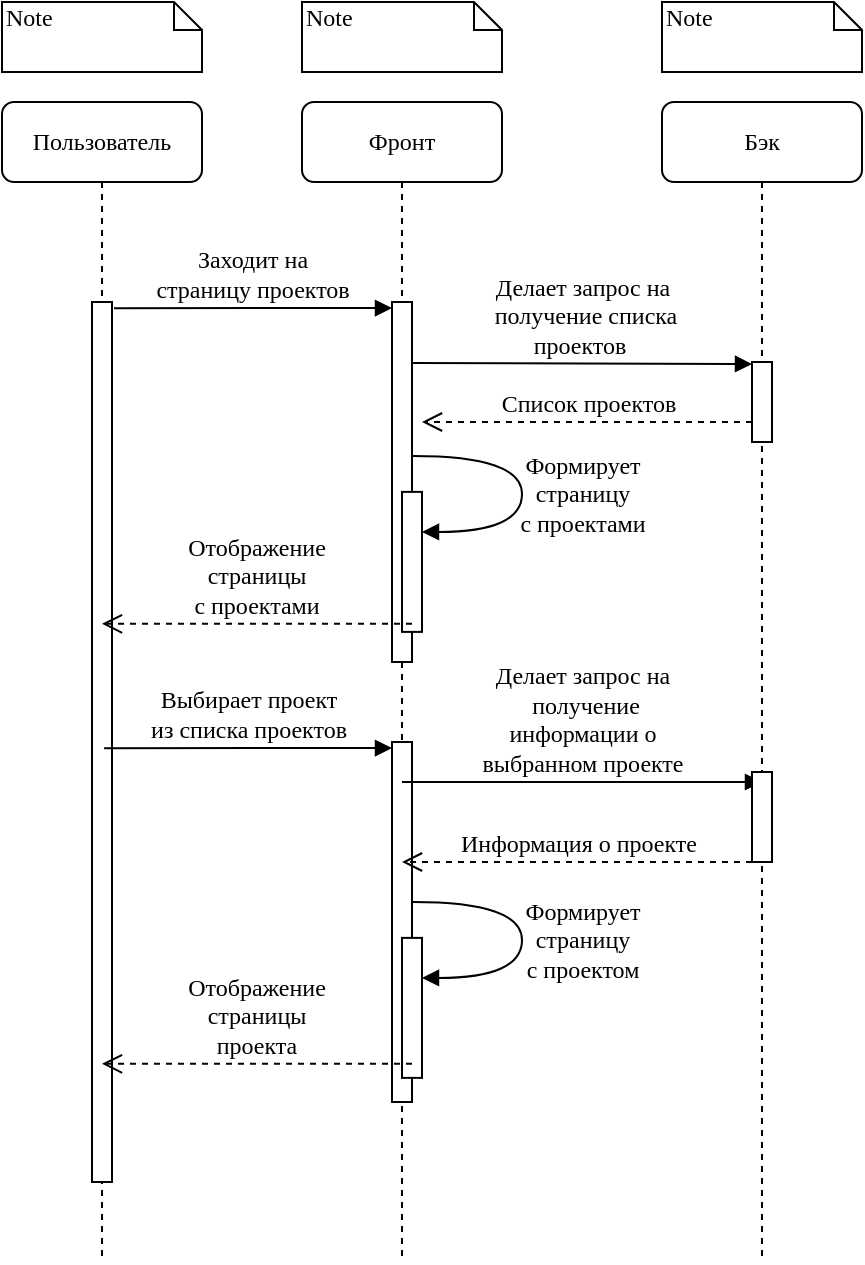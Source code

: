<mxfile version="20.5.3" type="device"><diagram name="Поиск пет-проекта" id="13e1069c-82ec-6db2-03f1-153e76fe0fe0"><mxGraphModel dx="-211" dy="584" grid="1" gridSize="10" guides="1" tooltips="1" connect="1" arrows="1" fold="1" page="1" pageScale="1" pageWidth="1100" pageHeight="850" background="none" math="0" shadow="0"><root><mxCell id="0"/><mxCell id="1" parent="0"/><mxCell id="qXLzJPqO6k0yyEGaFYcK-1" value="Пользователь" style="shape=umlLifeline;perimeter=lifelinePerimeter;whiteSpace=wrap;html=1;container=1;collapsible=0;recursiveResize=0;outlineConnect=0;rounded=1;shadow=0;comic=0;labelBackgroundColor=none;strokeWidth=1;fontFamily=Verdana;fontSize=12;align=center;" vertex="1" parent="1"><mxGeometry x="1180" y="70" width="100" height="580" as="geometry"/></mxCell><mxCell id="qXLzJPqO6k0yyEGaFYcK-2" value="" style="html=1;points=[];perimeter=orthogonalPerimeter;rounded=0;shadow=0;comic=0;labelBackgroundColor=none;strokeWidth=1;fontFamily=Verdana;fontSize=12;align=center;" vertex="1" parent="qXLzJPqO6k0yyEGaFYcK-1"><mxGeometry x="45" y="100" width="10" height="440" as="geometry"/></mxCell><mxCell id="qXLzJPqO6k0yyEGaFYcK-3" value="Note" style="shape=note;whiteSpace=wrap;html=1;size=14;verticalAlign=top;align=left;spacingTop=-6;rounded=0;shadow=0;comic=0;labelBackgroundColor=none;strokeWidth=1;fontFamily=Verdana;fontSize=12" vertex="1" parent="1"><mxGeometry x="1180" y="20" width="100" height="35" as="geometry"/></mxCell><mxCell id="qXLzJPqO6k0yyEGaFYcK-4" value="Фронт" style="shape=umlLifeline;perimeter=lifelinePerimeter;whiteSpace=wrap;html=1;container=1;collapsible=0;recursiveResize=0;outlineConnect=0;rounded=1;shadow=0;comic=0;labelBackgroundColor=none;strokeWidth=1;fontFamily=Verdana;fontSize=12;align=center;" vertex="1" parent="1"><mxGeometry x="1330" y="70" width="100" height="580" as="geometry"/></mxCell><mxCell id="qXLzJPqO6k0yyEGaFYcK-5" value="" style="html=1;points=[];perimeter=orthogonalPerimeter;rounded=0;shadow=0;comic=0;labelBackgroundColor=none;strokeWidth=1;fontFamily=Verdana;fontSize=12;align=center;" vertex="1" parent="qXLzJPqO6k0yyEGaFYcK-4"><mxGeometry x="45" y="100" width="10" height="180" as="geometry"/></mxCell><mxCell id="qXLzJPqO6k0yyEGaFYcK-11" value="" style="html=1;points=[];perimeter=orthogonalPerimeter;rounded=0;shadow=0;comic=0;labelBackgroundColor=none;strokeWidth=1;fontFamily=Verdana;fontSize=12;align=center;" vertex="1" parent="qXLzJPqO6k0yyEGaFYcK-4"><mxGeometry x="50" y="194.94" width="10" height="70" as="geometry"/></mxCell><mxCell id="qXLzJPqO6k0yyEGaFYcK-12" value="Формирует &lt;br&gt;страницу &lt;br&gt;с проектами" style="html=1;verticalAlign=bottom;endArrow=block;labelBackgroundColor=none;fontFamily=Verdana;fontSize=12;elbow=vertical;edgeStyle=orthogonalEdgeStyle;curved=1;entryX=1;entryY=0.286;entryPerimeter=0;exitX=1.038;exitY=0.345;exitPerimeter=0;" edge="1" parent="qXLzJPqO6k0yyEGaFYcK-4" target="qXLzJPqO6k0yyEGaFYcK-11"><mxGeometry x="0.299" y="30" relative="1" as="geometry"><mxPoint x="55.38" y="177.04" as="sourcePoint"/><mxPoint x="55" y="124.94" as="targetPoint"/><Array as="points"><mxPoint x="110" y="176.94"/><mxPoint x="110" y="214.94"/></Array><mxPoint x="30" y="-25" as="offset"/></mxGeometry></mxCell><mxCell id="qXLzJPqO6k0yyEGaFYcK-17" value="Отображение &lt;br&gt;страницы &lt;br&gt;с проектами" style="html=1;verticalAlign=bottom;endArrow=open;dashed=1;endSize=8;labelBackgroundColor=none;fontFamily=Verdana;fontSize=12;edgeStyle=elbowEdgeStyle;elbow=vertical;" edge="1" parent="qXLzJPqO6k0yyEGaFYcK-4"><mxGeometry relative="1" as="geometry"><mxPoint x="-100" y="260" as="targetPoint"/><Array as="points"><mxPoint x="-7.283e-14" y="260.89"/><mxPoint x="30.0" y="260.89"/></Array><mxPoint x="55.0" y="260.89" as="sourcePoint"/></mxGeometry></mxCell><mxCell id="qXLzJPqO6k0yyEGaFYcK-26" value="" style="html=1;points=[];perimeter=orthogonalPerimeter;rounded=0;shadow=0;comic=0;labelBackgroundColor=none;strokeWidth=1;fontFamily=Verdana;fontSize=12;align=center;" vertex="1" parent="qXLzJPqO6k0yyEGaFYcK-4"><mxGeometry x="45" y="320" width="10" height="180" as="geometry"/></mxCell><mxCell id="qXLzJPqO6k0yyEGaFYcK-27" value="Выбирает проект &lt;br&gt;из списка проектов" style="html=1;verticalAlign=bottom;endArrow=block;labelBackgroundColor=none;fontFamily=Verdana;fontSize=12;edgeStyle=elbowEdgeStyle;elbow=vertical;exitX=1.103;exitY=0.007;exitDx=0;exitDy=0;exitPerimeter=0;" edge="1" parent="qXLzJPqO6k0yyEGaFYcK-4" target="qXLzJPqO6k0yyEGaFYcK-26"><mxGeometry relative="1" as="geometry"><mxPoint x="-98.97" y="323.08" as="sourcePoint"/><mxPoint x="25" y="300" as="targetPoint"/></mxGeometry></mxCell><mxCell id="qXLzJPqO6k0yyEGaFYcK-31" value="" style="html=1;points=[];perimeter=orthogonalPerimeter;rounded=0;shadow=0;comic=0;labelBackgroundColor=none;strokeWidth=1;fontFamily=Verdana;fontSize=12;align=center;" vertex="1" parent="qXLzJPqO6k0yyEGaFYcK-4"><mxGeometry x="50" y="417.94" width="10" height="70" as="geometry"/></mxCell><mxCell id="qXLzJPqO6k0yyEGaFYcK-32" value="Формирует &lt;br&gt;страницу &lt;br&gt;с проектом" style="html=1;verticalAlign=bottom;endArrow=block;labelBackgroundColor=none;fontFamily=Verdana;fontSize=12;elbow=vertical;edgeStyle=orthogonalEdgeStyle;curved=1;entryX=1;entryY=0.286;entryPerimeter=0;exitX=1.038;exitY=0.345;exitPerimeter=0;" edge="1" parent="qXLzJPqO6k0yyEGaFYcK-4" target="qXLzJPqO6k0yyEGaFYcK-31"><mxGeometry x="0.299" y="30" relative="1" as="geometry"><mxPoint x="55.38" y="400.04" as="sourcePoint"/><mxPoint x="-1275" y="277.94" as="targetPoint"/><Array as="points"><mxPoint x="110" y="399.94"/><mxPoint x="110" y="437.94"/></Array><mxPoint x="30" y="-25" as="offset"/></mxGeometry></mxCell><mxCell id="qXLzJPqO6k0yyEGaFYcK-33" value="Отображение &lt;br&gt;страницы &lt;br&gt;проекта" style="html=1;verticalAlign=bottom;endArrow=open;dashed=1;endSize=8;labelBackgroundColor=none;fontFamily=Verdana;fontSize=12;edgeStyle=elbowEdgeStyle;elbow=vertical;" edge="1" parent="qXLzJPqO6k0yyEGaFYcK-4"><mxGeometry relative="1" as="geometry"><mxPoint x="-100" y="480" as="targetPoint"/><Array as="points"><mxPoint y="480.89"/><mxPoint x="30" y="480.89"/></Array><mxPoint x="55" y="480.89" as="sourcePoint"/></mxGeometry></mxCell><mxCell id="qXLzJPqO6k0yyEGaFYcK-6" value="Note" style="shape=note;whiteSpace=wrap;html=1;size=14;verticalAlign=top;align=left;spacingTop=-6;rounded=0;shadow=0;comic=0;labelBackgroundColor=none;strokeWidth=1;fontFamily=Verdana;fontSize=12" vertex="1" parent="1"><mxGeometry x="1330" y="20" width="100" height="35" as="geometry"/></mxCell><mxCell id="qXLzJPqO6k0yyEGaFYcK-7" value="Бэк" style="shape=umlLifeline;perimeter=lifelinePerimeter;whiteSpace=wrap;html=1;container=1;collapsible=0;recursiveResize=0;outlineConnect=0;rounded=1;shadow=0;comic=0;labelBackgroundColor=none;strokeWidth=1;fontFamily=Verdana;fontSize=12;align=center;" vertex="1" parent="1"><mxGeometry x="1510" y="70" width="100" height="580" as="geometry"/></mxCell><mxCell id="qXLzJPqO6k0yyEGaFYcK-14" value="" style="html=1;points=[];perimeter=orthogonalPerimeter;rounded=0;shadow=0;comic=0;labelBackgroundColor=none;strokeWidth=1;fontFamily=Verdana;fontSize=12;align=center;" vertex="1" parent="qXLzJPqO6k0yyEGaFYcK-7"><mxGeometry x="45" y="130" width="10" height="40" as="geometry"/></mxCell><mxCell id="qXLzJPqO6k0yyEGaFYcK-29" value="Делает запрос на&lt;br&gt;&amp;nbsp;получение &lt;br&gt;информации о &lt;br&gt;выбранном проекте" style="html=1;verticalAlign=bottom;endArrow=block;labelBackgroundColor=none;fontFamily=Verdana;fontSize=12;edgeStyle=elbowEdgeStyle;elbow=vertical;" edge="1" parent="qXLzJPqO6k0yyEGaFYcK-7"><mxGeometry relative="1" as="geometry"><mxPoint x="-130" y="340" as="sourcePoint"/><mxPoint x="50" y="340.45" as="targetPoint"/></mxGeometry></mxCell><mxCell id="qXLzJPqO6k0yyEGaFYcK-28" value="" style="html=1;points=[];perimeter=orthogonalPerimeter;rounded=0;shadow=0;comic=0;labelBackgroundColor=none;strokeWidth=1;fontFamily=Verdana;fontSize=12;align=center;" vertex="1" parent="qXLzJPqO6k0yyEGaFYcK-7"><mxGeometry x="45" y="335" width="10" height="45" as="geometry"/></mxCell><mxCell id="qXLzJPqO6k0yyEGaFYcK-9" value="Note" style="shape=note;whiteSpace=wrap;html=1;size=14;verticalAlign=top;align=left;spacingTop=-6;rounded=0;shadow=0;comic=0;labelBackgroundColor=none;strokeWidth=1;fontFamily=Verdana;fontSize=12" vertex="1" parent="1"><mxGeometry x="1510" y="20" width="100" height="35" as="geometry"/></mxCell><mxCell id="qXLzJPqO6k0yyEGaFYcK-10" value="Заходит на &lt;br&gt;страницу проектов" style="html=1;verticalAlign=bottom;endArrow=block;labelBackgroundColor=none;fontFamily=Verdana;fontSize=12;edgeStyle=elbowEdgeStyle;elbow=vertical;exitX=1.103;exitY=0.007;exitDx=0;exitDy=0;exitPerimeter=0;" edge="1" parent="1" source="qXLzJPqO6k0yyEGaFYcK-2" target="qXLzJPqO6k0yyEGaFYcK-5"><mxGeometry relative="1" as="geometry"><mxPoint x="1230" y="150.286" as="sourcePoint"/><mxPoint x="1360" y="150" as="targetPoint"/></mxGeometry></mxCell><mxCell id="qXLzJPqO6k0yyEGaFYcK-13" value="Делает запрос на&lt;br&gt;&amp;nbsp;получение списка&lt;br&gt;проектов&amp;nbsp;" style="html=1;verticalAlign=bottom;endArrow=block;labelBackgroundColor=none;fontFamily=Verdana;fontSize=12;edgeStyle=elbowEdgeStyle;elbow=vertical;exitX=1.103;exitY=0.007;exitDx=0;exitDy=0;exitPerimeter=0;" edge="1" parent="1"><mxGeometry relative="1" as="geometry"><mxPoint x="1385.0" y="200.55" as="sourcePoint"/><mxPoint x="1555" y="201" as="targetPoint"/></mxGeometry></mxCell><mxCell id="qXLzJPqO6k0yyEGaFYcK-15" value="Список проектов" style="html=1;verticalAlign=bottom;endArrow=open;dashed=1;endSize=8;labelBackgroundColor=none;fontFamily=Verdana;fontSize=12;edgeStyle=elbowEdgeStyle;elbow=vertical;" edge="1" parent="1" source="qXLzJPqO6k0yyEGaFYcK-14"><mxGeometry relative="1" as="geometry"><mxPoint x="1390" y="230" as="targetPoint"/><Array as="points"><mxPoint x="1500" y="230"/><mxPoint x="1530" y="230"/></Array></mxGeometry></mxCell><mxCell id="qXLzJPqO6k0yyEGaFYcK-30" value="Информация о проекте" style="html=1;verticalAlign=bottom;endArrow=open;dashed=1;endSize=8;labelBackgroundColor=none;fontFamily=Verdana;fontSize=12;edgeStyle=elbowEdgeStyle;elbow=vertical;" edge="1" parent="1" source="qXLzJPqO6k0yyEGaFYcK-28" target="qXLzJPqO6k0yyEGaFYcK-4"><mxGeometry relative="1" as="geometry"><mxPoint x="1440" y="440" as="targetPoint"/><Array as="points"><mxPoint x="1520" y="450"/><mxPoint x="1530" y="440"/><mxPoint x="1510" y="240"/><mxPoint x="1540" y="240"/></Array></mxGeometry></mxCell></root></mxGraphModel></diagram></mxfile>